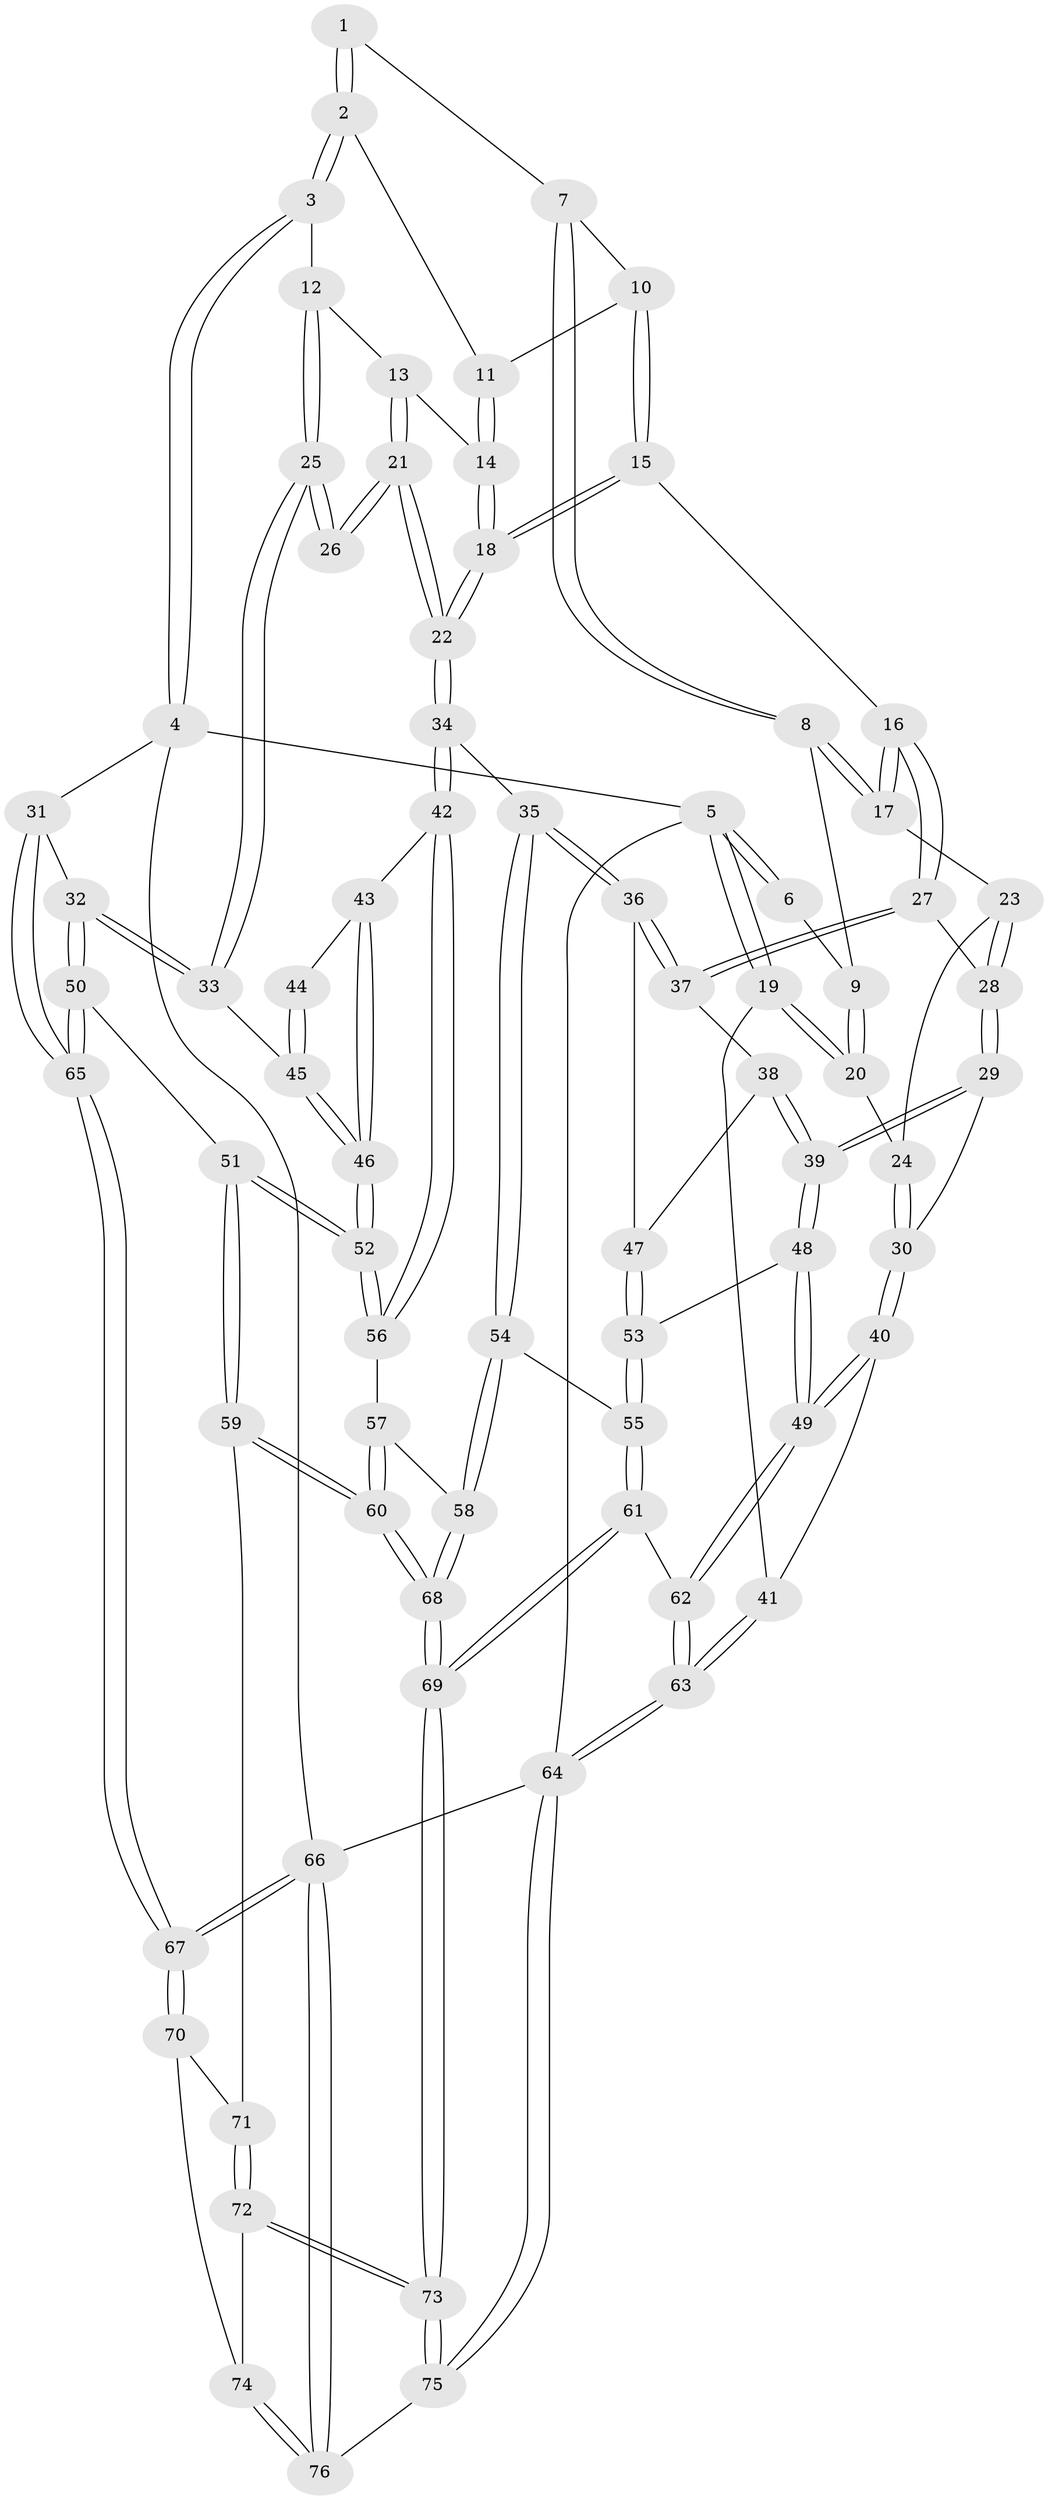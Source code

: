 // Generated by graph-tools (version 1.1) at 2025/11/02/27/25 16:11:54]
// undirected, 76 vertices, 187 edges
graph export_dot {
graph [start="1"]
  node [color=gray90,style=filled];
  1 [pos="+0.2572244518302773+0"];
  2 [pos="+0.7440136930722967+0"];
  3 [pos="+1+0"];
  4 [pos="+1+0"];
  5 [pos="+0+0"];
  6 [pos="+0.10175738167696258+0"];
  7 [pos="+0.3096553632210289+0"];
  8 [pos="+0.252419838899407+0.2038070339714374"];
  9 [pos="+0.08762488366252894+0.16564931141128378"];
  10 [pos="+0.4779805105397801+0.1425849769855018"];
  11 [pos="+0.7202608528103785+0"];
  12 [pos="+0.8619112675542343+0.2663020625739435"];
  13 [pos="+0.7642002644386031+0.21190611974162005"];
  14 [pos="+0.7170663337528295+0.17346804177018577"];
  15 [pos="+0.48254118321844747+0.2966470096158674"];
  16 [pos="+0.48223389349077156+0.2966773667536132"];
  17 [pos="+0.2801193325199238+0.2600430854089693"];
  18 [pos="+0.5307210391279735+0.32551330503423265"];
  19 [pos="+0+0.33623439048839515"];
  20 [pos="+0+0.29379805615246857"];
  21 [pos="+0.7230319865475651+0.3570073556368041"];
  22 [pos="+0.5513574923581438+0.36799297604816206"];
  23 [pos="+0.26372344453664087+0.28360901638948177"];
  24 [pos="+0.15666286594608028+0.3429988112845646"];
  25 [pos="+0.8940632981575467+0.38445258860854276"];
  26 [pos="+0.8531061806162986+0.39692507396515075"];
  27 [pos="+0.3486498802908682+0.4408558321164437"];
  28 [pos="+0.26850389129702923+0.3693581183357733"];
  29 [pos="+0.23379489457207575+0.4872784878768426"];
  30 [pos="+0.16815788284459643+0.4721593223490803"];
  31 [pos="+1+0.4486938329333532"];
  32 [pos="+0.9935879434014478+0.4400431487532615"];
  33 [pos="+0.9252504406868477+0.4037048467804911"];
  34 [pos="+0.5652938906585048+0.45484144415822075"];
  35 [pos="+0.5317957773684925+0.4913135283255082"];
  36 [pos="+0.4280276009866343+0.5152688878691226"];
  37 [pos="+0.33978625821372693+0.46433028355724043"];
  38 [pos="+0.31304811476488964+0.48377004361533515"];
  39 [pos="+0.262159574065781+0.5121590469464545"];
  40 [pos="+0.054581956421770744+0.5241081355173263"];
  41 [pos="+0+0.42116907656645264"];
  42 [pos="+0.6264322243435694+0.49851995870020105"];
  43 [pos="+0.7340812119746346+0.47491671936307983"];
  44 [pos="+0.7925741324681792+0.4462852817444538"];
  45 [pos="+0.8011104531878929+0.5539276698157466"];
  46 [pos="+0.7960810086193578+0.5787161746932649"];
  47 [pos="+0.3939220327899016+0.5491600404492731"];
  48 [pos="+0.2694760048275739+0.5556448169565519"];
  49 [pos="+0.14641691458421113+0.717231669980467"];
  50 [pos="+0.8108619843298388+0.7069358674066211"];
  51 [pos="+0.8069801427728065+0.7088378456725759"];
  52 [pos="+0.8059467723845145+0.7072313403171483"];
  53 [pos="+0.3551079115731568+0.6048068700914124"];
  54 [pos="+0.48221713743687267+0.6567240494771944"];
  55 [pos="+0.3648902579814308+0.6243198996411532"];
  56 [pos="+0.6534066246934515+0.5576986656941983"];
  57 [pos="+0.625450964594377+0.6050908995635184"];
  58 [pos="+0.5153927434450178+0.7365350120850795"];
  59 [pos="+0.8039415259769542+0.7159543395429093"];
  60 [pos="+0.6343355573446011+0.8171443178163745"];
  61 [pos="+0.28538139466332807+0.7818365662197607"];
  62 [pos="+0.14582338450858948+0.7803371366773038"];
  63 [pos="+0+1"];
  64 [pos="+0+1"];
  65 [pos="+1+0.7185647120726535"];
  66 [pos="+1+1"];
  67 [pos="+1+0.9317228233353457"];
  68 [pos="+0.5391303660653927+0.8814540797920978"];
  69 [pos="+0.5308913907247382+0.8976674703258225"];
  70 [pos="+0.884364020971162+0.8551212677856099"];
  71 [pos="+0.864733504240362+0.8370191735647453"];
  72 [pos="+0.7740114733621867+0.9509893320323085"];
  73 [pos="+0.5418374036305292+1"];
  74 [pos="+0.8874334942954728+0.9662303829741099"];
  75 [pos="+0.5370484011251042+1"];
  76 [pos="+1+1"];
  1 -- 2;
  1 -- 2;
  1 -- 7;
  2 -- 3;
  2 -- 3;
  2 -- 11;
  3 -- 4;
  3 -- 4;
  3 -- 12;
  4 -- 5;
  4 -- 31;
  4 -- 66;
  5 -- 6;
  5 -- 6;
  5 -- 19;
  5 -- 19;
  5 -- 64;
  6 -- 9;
  7 -- 8;
  7 -- 8;
  7 -- 10;
  8 -- 9;
  8 -- 17;
  8 -- 17;
  9 -- 20;
  9 -- 20;
  10 -- 11;
  10 -- 15;
  10 -- 15;
  11 -- 14;
  11 -- 14;
  12 -- 13;
  12 -- 25;
  12 -- 25;
  13 -- 14;
  13 -- 21;
  13 -- 21;
  14 -- 18;
  14 -- 18;
  15 -- 16;
  15 -- 18;
  15 -- 18;
  16 -- 17;
  16 -- 17;
  16 -- 27;
  16 -- 27;
  17 -- 23;
  18 -- 22;
  18 -- 22;
  19 -- 20;
  19 -- 20;
  19 -- 41;
  20 -- 24;
  21 -- 22;
  21 -- 22;
  21 -- 26;
  21 -- 26;
  22 -- 34;
  22 -- 34;
  23 -- 24;
  23 -- 28;
  23 -- 28;
  24 -- 30;
  24 -- 30;
  25 -- 26;
  25 -- 26;
  25 -- 33;
  25 -- 33;
  27 -- 28;
  27 -- 37;
  27 -- 37;
  28 -- 29;
  28 -- 29;
  29 -- 30;
  29 -- 39;
  29 -- 39;
  30 -- 40;
  30 -- 40;
  31 -- 32;
  31 -- 65;
  31 -- 65;
  32 -- 33;
  32 -- 33;
  32 -- 50;
  32 -- 50;
  33 -- 45;
  34 -- 35;
  34 -- 42;
  34 -- 42;
  35 -- 36;
  35 -- 36;
  35 -- 54;
  35 -- 54;
  36 -- 37;
  36 -- 37;
  36 -- 47;
  37 -- 38;
  38 -- 39;
  38 -- 39;
  38 -- 47;
  39 -- 48;
  39 -- 48;
  40 -- 41;
  40 -- 49;
  40 -- 49;
  41 -- 63;
  41 -- 63;
  42 -- 43;
  42 -- 56;
  42 -- 56;
  43 -- 44;
  43 -- 46;
  43 -- 46;
  44 -- 45;
  44 -- 45;
  45 -- 46;
  45 -- 46;
  46 -- 52;
  46 -- 52;
  47 -- 53;
  47 -- 53;
  48 -- 49;
  48 -- 49;
  48 -- 53;
  49 -- 62;
  49 -- 62;
  50 -- 51;
  50 -- 65;
  50 -- 65;
  51 -- 52;
  51 -- 52;
  51 -- 59;
  51 -- 59;
  52 -- 56;
  52 -- 56;
  53 -- 55;
  53 -- 55;
  54 -- 55;
  54 -- 58;
  54 -- 58;
  55 -- 61;
  55 -- 61;
  56 -- 57;
  57 -- 58;
  57 -- 60;
  57 -- 60;
  58 -- 68;
  58 -- 68;
  59 -- 60;
  59 -- 60;
  59 -- 71;
  60 -- 68;
  60 -- 68;
  61 -- 62;
  61 -- 69;
  61 -- 69;
  62 -- 63;
  62 -- 63;
  63 -- 64;
  63 -- 64;
  64 -- 75;
  64 -- 75;
  64 -- 66;
  65 -- 67;
  65 -- 67;
  66 -- 67;
  66 -- 67;
  66 -- 76;
  66 -- 76;
  67 -- 70;
  67 -- 70;
  68 -- 69;
  68 -- 69;
  69 -- 73;
  69 -- 73;
  70 -- 71;
  70 -- 74;
  71 -- 72;
  71 -- 72;
  72 -- 73;
  72 -- 73;
  72 -- 74;
  73 -- 75;
  73 -- 75;
  74 -- 76;
  74 -- 76;
  75 -- 76;
}
